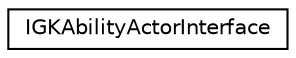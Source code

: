 digraph "Graphical Class Hierarchy"
{
 // LATEX_PDF_SIZE
  edge [fontname="Helvetica",fontsize="10",labelfontname="Helvetica",labelfontsize="10"];
  node [fontname="Helvetica",fontsize="10",shape=record];
  rankdir="LR";
  Node0 [label="IGKAbilityActorInterface",height=0.2,width=0.4,color="black", fillcolor="white", style="filled",URL="$classIGKAbilityActorInterface.html",tooltip=" "];
}
